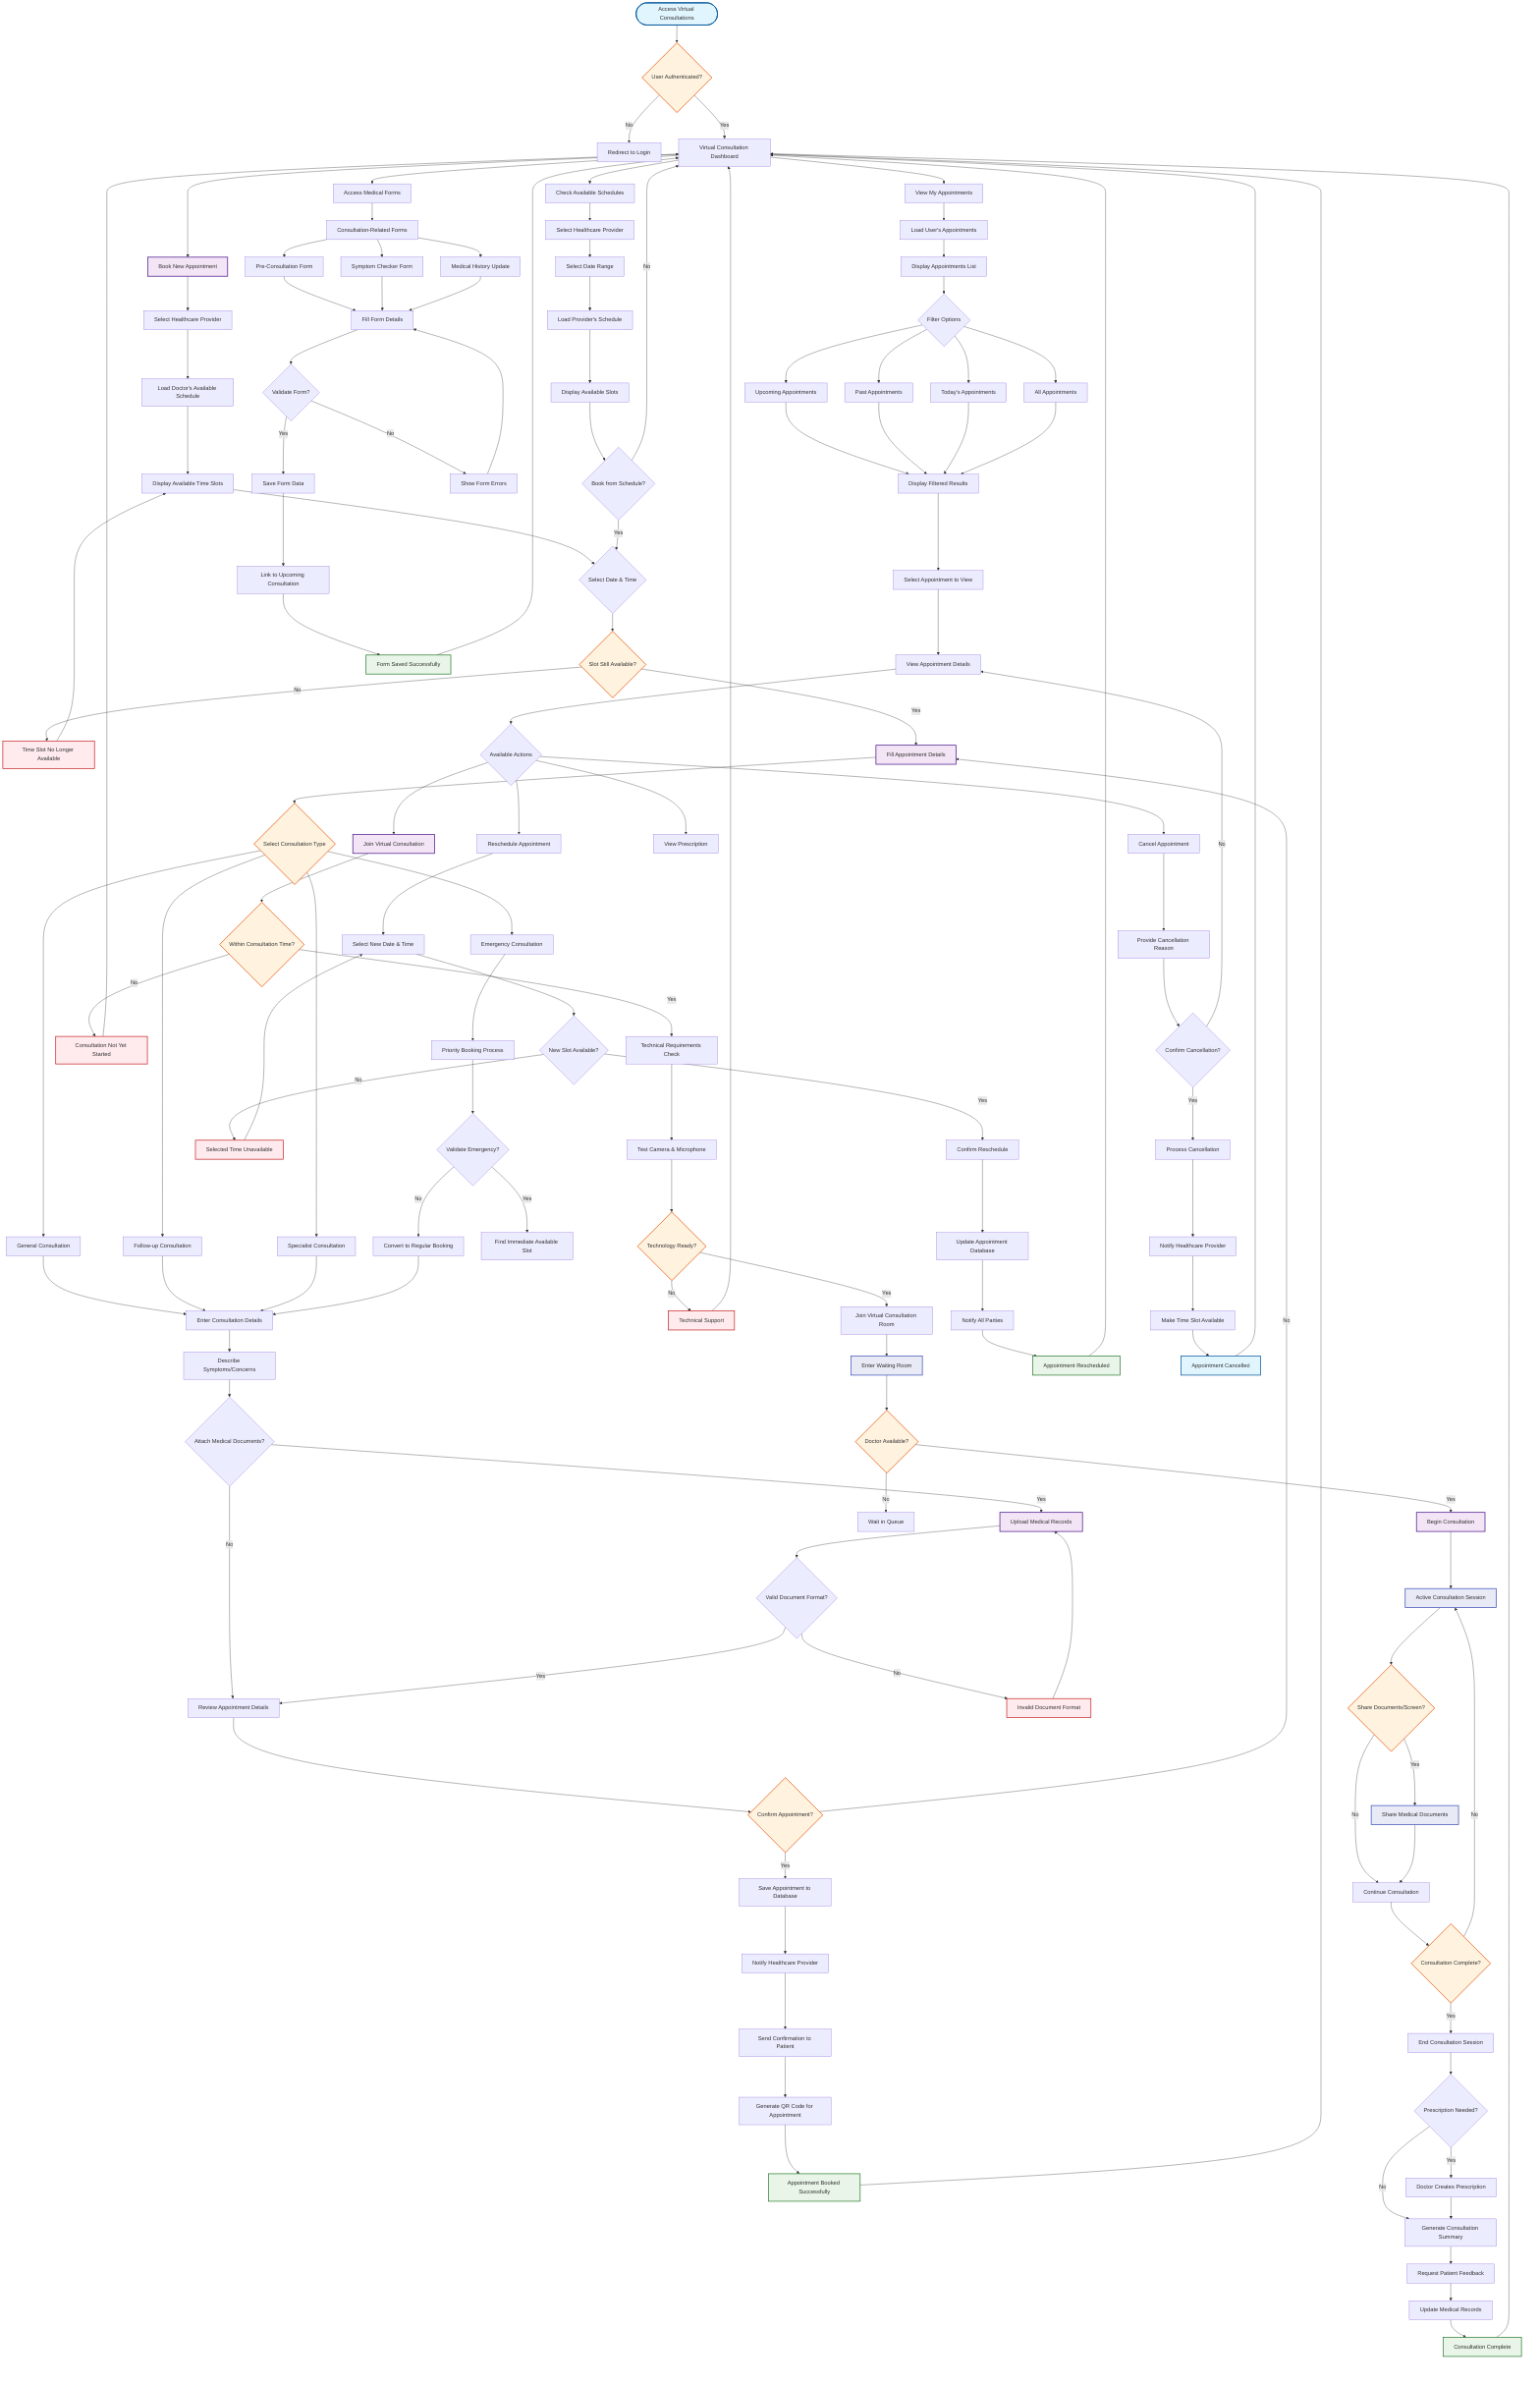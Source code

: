﻿flowchart TD
    %% ========================================
    %% VIRTUAL CONSULTATIONS & APPOINTMENTS FLOWCHART
    %% ========================================
    
    Start([Access Virtual Consultations]) --> ConsultAuth{User Authenticated?}
    ConsultAuth -->|No| LoginRequired[Redirect to Login]
    ConsultAuth -->|Yes| ConsultDashboard[Virtual Consultation Dashboard]
    
    %% Dashboard Options
    ConsultDashboard --> BookAppointment[Book New Appointment]
    ConsultDashboard --> ViewAppointments[View My Appointments]
    ConsultDashboard --> CheckSchedules[Check Available Schedules]
    ConsultDashboard --> MedicalFormsAccess[Access Medical Forms]
    
    %% Book Appointment Process
    BookAppointment --> SelectDoctor[Select Healthcare Provider]
    SelectDoctor --> LoadDoctorSchedule[Load Doctor's Available Schedule]
    LoadDoctorSchedule --> DisplaySlots[Display Available Time Slots]
    
    DisplaySlots --> SelectDateTime{Select Date & Time}
    SelectDateTime --> ValidateSlot{Slot Still Available?}
    ValidateSlot -->|No| SlotTaken[Time Slot No Longer Available]
    ValidateSlot -->|Yes| AppointmentForm[Fill Appointment Details]
    SlotTaken --> DisplaySlots
    
    AppointmentForm --> ConsultationType{Select Consultation Type}
    ConsultationType --> GeneralConsult[General Consultation]
    ConsultationType --> FollowUp[Follow-up Consultation]
    ConsultationType --> SpecialistConsult[Specialist Consultation]
    ConsultationType --> EmergencyConsult[Emergency Consultation]
    
    GeneralConsult --> AppointmentDetails[Enter Consultation Details]
    FollowUp --> AppointmentDetails
    SpecialistConsult --> AppointmentDetails
    EmergencyConsult --> PriorityBooking[Priority Booking Process]
    
    PriorityBooking --> EmergencyValidation{Validate Emergency?}
    EmergencyValidation -->|No| RegularBooking[Convert to Regular Booking]
    EmergencyValidation -->|Yes| ImmediateSlot[Find Immediate Available Slot]
    RegularBooking --> AppointmentDetails
    
    AppointmentDetails --> SymptomDescription[Describe Symptoms/Concerns]
    SymptomDescription --> AttachDocuments{Attach Medical Documents?}
    AttachDocuments -->|Yes| DocumentUpload[Upload Medical Records]
    AttachDocuments -->|No| ReviewBooking[Review Appointment Details]
    
    DocumentUpload --> ValidateDocuments{Valid Document Format?}
    ValidateDocuments -->|No| DocumentError[Invalid Document Format]
    ValidateDocuments -->|Yes| ReviewBooking
    DocumentError --> DocumentUpload
    
    ReviewBooking --> ConfirmBooking{Confirm Appointment?}
    ConfirmBooking -->|No| AppointmentForm
    ConfirmBooking -->|Yes| SaveAppointment[Save Appointment to Database]
    
    SaveAppointment --> NotifyDoctor[Notify Healthcare Provider]
    NotifyDoctor --> SendConfirmation[Send Confirmation to Patient]
    SendConfirmation --> GenerateQRCode[Generate QR Code for Appointment]
    GenerateQRCode --> BookingSuccess[Appointment Booked Successfully]
    
    %% View Appointments Process
    ViewAppointments --> LoadUserAppointments[Load User's Appointments]
    LoadUserAppointments --> AppointmentsList[Display Appointments List]
    AppointmentsList --> FilterAppointments{Filter Options}
    
    FilterAppointments --> UpcomingOnly[Upcoming Appointments]
    FilterAppointments --> PastOnly[Past Appointments]
    FilterAppointments --> TodayOnly[Today's Appointments]
    FilterAppointments --> AllAppointments[All Appointments]
    
    UpcomingOnly --> DisplayFiltered[Display Filtered Results]
    PastOnly --> DisplayFiltered
    TodayOnly --> DisplayFiltered
    AllAppointments --> DisplayFiltered
    
    DisplayFiltered --> SelectAppointment[Select Appointment to View]
    SelectAppointment --> AppointmentDetails2[View Appointment Details]
    AppointmentDetails2 --> AppointmentActions{Available Actions}
    
    AppointmentActions --> JoinConsultation[Join Virtual Consultation]
    AppointmentActions --> RescheduleAppt[Reschedule Appointment]
    AppointmentActions --> CancelAppt[Cancel Appointment]
    AppointmentActions --> ViewPrescription[View Prescription]
    
    %% Join Consultation Process
    JoinConsultation --> CheckTime{Within Consultation Time?}
    CheckTime -->|No| NotYetTime[Consultation Not Yet Started]
    CheckTime -->|Yes| TechCheck[Technical Requirements Check]
    
    TechCheck --> CameraTest[Test Camera & Microphone]
    CameraTest --> TechReady{Technology Ready?}
    TechReady -->|No| TechSupport[Technical Support]
    TechReady -->|Yes| JoinRoom[Join Virtual Consultation Room]
    
    JoinRoom --> WaitingRoom[Enter Waiting Room]
    WaitingRoom --> DoctorJoins{Doctor Available?}
    DoctorJoins -->|No| WaitInQueue[Wait in Queue]
    DoctorJoins -->|Yes| StartConsultation[Begin Consultation]
    
    StartConsultation --> ConsultationSession[Active Consultation Session]
    ConsultationSession --> ShareScreen{Share Documents/Screen?}
    ShareScreen -->|Yes| DocumentSharing[Share Medical Documents]
    ShareScreen -->|No| ContinueConsult[Continue Consultation]
    
    DocumentSharing --> ContinueConsult
    ContinueConsult --> ConsultationEnd{Consultation Complete?}
    ConsultationEnd -->|No| ConsultationSession
    ConsultationEnd -->|Yes| EndSession[End Consultation Session]
    
    EndSession --> Prescription{Prescription Needed?}
    Prescription -->|Yes| CreatePrescription[Doctor Creates Prescription]
    Prescription -->|No| ConsultationSummary[Generate Consultation Summary]
    
    CreatePrescription --> ConsultationSummary
    ConsultationSummary --> PatientFeedback[Request Patient Feedback]
    PatientFeedback --> UpdateRecords[Update Medical Records]
    UpdateRecords --> ConsultationComplete[Consultation Complete]
    
    %% Reschedule Process
    RescheduleAppt --> NewTimeSelection[Select New Date & Time]
    NewTimeSelection --> ValidateNewSlot{New Slot Available?}
    ValidateNewSlot -->|No| SlotUnavailable[Selected Time Unavailable]
    ValidateNewSlot -->|Yes| ConfirmReschedule[Confirm Reschedule]
    SlotUnavailable --> NewTimeSelection
    
    ConfirmReschedule --> UpdateAppointment[Update Appointment Database]
    UpdateAppointment --> NotifyReschedule[Notify All Parties]
    NotifyReschedule --> RescheduleSuccess[Appointment Rescheduled]
    
    %% Cancel Process
    CancelAppt --> CancelReason[Provide Cancellation Reason]
    CancelReason --> ConfirmCancel{Confirm Cancellation?}
    ConfirmCancel -->|No| AppointmentDetails2
    ConfirmCancel -->|Yes| ProcessCancellation[Process Cancellation]
    
    ProcessCancellation --> NotifyCancel[Notify Healthcare Provider]
    NotifyCancel --> UpdateSlot[Make Time Slot Available]
    UpdateSlot --> CancellationComplete[Appointment Cancelled]
    
    %% Available Schedules Check
    CheckSchedules --> SelectProvider[Select Healthcare Provider]
    SelectProvider --> DateRange[Select Date Range]
    DateRange --> LoadProviderSchedule[Load Provider's Schedule]
    LoadProviderSchedule --> DisplayAvailability[Display Available Slots]
    DisplayAvailability --> BookFromSchedule{Book from Schedule?}
    BookFromSchedule -->|Yes| SelectDateTime
    BookFromSchedule -->|No| ConsultDashboard
    
    %% Medical Forms in Consultation Context
    MedicalFormsAccess --> ConsultForms[Consultation-Related Forms]
    ConsultForms --> PreConsultForm[Pre-Consultation Form]
    ConsultForms --> SymptomChecker[Symptom Checker Form]
    ConsultForms --> MedicalHistory[Medical History Update]
    
    PreConsultForm --> FillConsultForm[Fill Form Details]
    SymptomChecker --> FillConsultForm
    MedicalHistory --> FillConsultForm
    
    FillConsultForm --> ValidateConsultForm{Validate Form?}
    ValidateConsultForm -->|No| FormError[Show Form Errors]
    ValidateConsultForm -->|Yes| SaveConsultForm[Save Form Data]
    FormError --> FillConsultForm
    SaveConsultForm --> LinkToConsultation[Link to Upcoming Consultation]
    LinkToConsultation --> FormComplete[Form Saved Successfully]
    
    %% Return Paths
    BookingSuccess --> ConsultDashboard
    ConsultationComplete --> ConsultDashboard
    RescheduleSuccess --> ConsultDashboard
    CancellationComplete --> ConsultDashboard
    FormComplete --> ConsultDashboard
    NotYetTime --> ConsultDashboard
    TechSupport --> ConsultDashboard
    
    %% Styling
    classDef startEnd fill:#e1f5fe,stroke:#01579b,stroke-width:2px
    classDef process fill:#f3e5f5,stroke:#4a148c,stroke-width:2px
    classDef decision fill:#fff3e0,stroke:#e65100,stroke-width:2px
    classDef success fill:#e8f5e8,stroke:#2e7d32,stroke-width:2px
    classDef error fill:#ffebee,stroke:#c62828,stroke-width:2px
    classDef consultation fill:#e8eaf6,stroke:#3f51b5,stroke-width:2px
    
    class Start,BookingSuccess,ConsultationComplete,RescheduleSuccess,CancellationComplete,FormComplete startEnd
    class BookAppointment,AppointmentForm,DocumentUpload,JoinConsultation,StartConsultation process
    class ConsultAuth,ValidateSlot,ConsultationType,ConfirmBooking,CheckTime,TechReady,DoctorJoins,ShareScreen,ConsultationEnd decision
    class BookingSuccess,ConsultationComplete,RescheduleSuccess,FormComplete success
    class SlotTaken,DocumentError,SlotUnavailable,NotYetTime,TechSupport error
    class ConsultationSession,WaitingRoom,DocumentSharing consultation